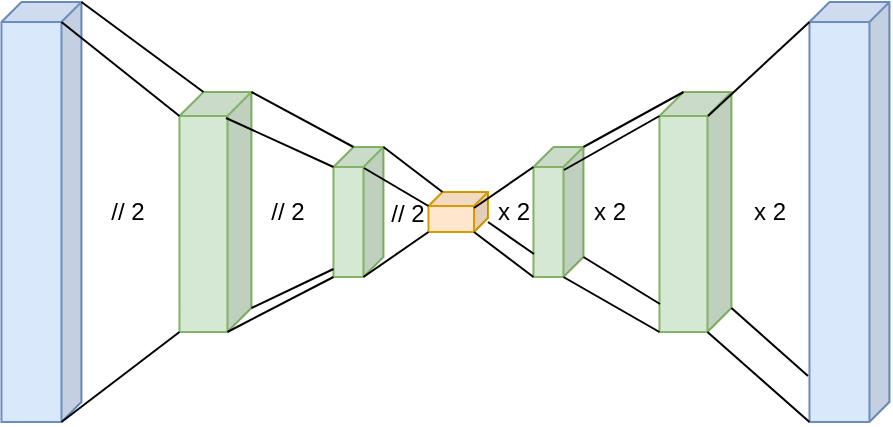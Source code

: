 <mxfile version="24.0.7" type="device">
  <diagram id="QJjx0-fPxzvcmYibJWj1" name="Page-1">
    <mxGraphModel dx="1706" dy="879" grid="1" gridSize="10" guides="1" tooltips="1" connect="1" arrows="1" fold="1" page="1" pageScale="1" pageWidth="827" pageHeight="583" math="0" shadow="0">
      <root>
        <mxCell id="0" />
        <mxCell id="1" parent="0" />
        <mxCell id="4f-DMQIj-ya-iA7LCkDa-11" value="" style="shape=cube;whiteSpace=wrap;html=1;boundedLbl=1;backgroundOutline=1;darkOpacity=0.05;darkOpacity2=0.1;size=10;direction=east;flipH=1;fillColor=#dae8fc;strokeColor=#6c8ebf;" parent="1" vertex="1">
          <mxGeometry x="166.73" y="110" width="40" height="210" as="geometry" />
        </mxCell>
        <mxCell id="4f-DMQIj-ya-iA7LCkDa-12" value="" style="shape=cube;whiteSpace=wrap;html=1;boundedLbl=1;backgroundOutline=1;darkOpacity=0.05;darkOpacity2=0.1;size=12;direction=east;flipH=1;fillColor=#d5e8d4;strokeColor=#82b366;" parent="1" vertex="1">
          <mxGeometry x="255.73" y="155" width="36" height="120" as="geometry" />
        </mxCell>
        <mxCell id="4f-DMQIj-ya-iA7LCkDa-15" value="" style="shape=cube;whiteSpace=wrap;html=1;boundedLbl=1;backgroundOutline=1;darkOpacity=0.05;darkOpacity2=0.1;size=10;direction=east;flipH=1;fillColor=#d5e8d4;strokeColor=#82b366;" parent="1" vertex="1">
          <mxGeometry x="332.73" y="182.5" width="25" height="65" as="geometry" />
        </mxCell>
        <mxCell id="4f-DMQIj-ya-iA7LCkDa-26" value="" style="shape=cube;whiteSpace=wrap;html=1;boundedLbl=1;backgroundOutline=1;darkOpacity=0.05;darkOpacity2=0.1;size=7;direction=east;flipH=1;fillColor=#ffe6cc;strokeColor=#d79b00;" parent="1" vertex="1">
          <mxGeometry x="380.23" y="205" width="29.77" height="20" as="geometry" />
        </mxCell>
        <mxCell id="q16qMvtAuAjUv3j_tnUs-21" value="// 2" style="text;html=1;strokeColor=none;fillColor=none;align=center;verticalAlign=middle;whiteSpace=wrap;rounded=0;dashed=1;dashPattern=1 1;" parent="1" vertex="1">
          <mxGeometry x="190" y="205" width="80" height="20" as="geometry" />
        </mxCell>
        <mxCell id="IOa2FOvhe7mpb5By5PjV-4" value="" style="endArrow=none;html=1;rounded=0;entryX=0;entryY=0;entryDx=36;entryDy=12;entryPerimeter=0;exitX=0;exitY=0;exitDx=0;exitDy=0;exitPerimeter=0;" edge="1" parent="1" target="4f-DMQIj-ya-iA7LCkDa-12">
          <mxGeometry width="50" height="50" relative="1" as="geometry">
            <mxPoint x="196.73" y="120" as="sourcePoint" />
            <mxPoint x="260.73" y="165" as="targetPoint" />
          </mxGeometry>
        </mxCell>
        <mxCell id="IOa2FOvhe7mpb5By5PjV-5" value="" style="endArrow=none;html=1;rounded=0;exitX=0;exitY=0;exitDx=0;exitDy=0;exitPerimeter=0;entryX=0;entryY=0;entryDx=15;entryDy=0;entryPerimeter=0;" edge="1" parent="1" source="4f-DMQIj-ya-iA7LCkDa-12" target="4f-DMQIj-ya-iA7LCkDa-15">
          <mxGeometry width="50" height="50" relative="1" as="geometry">
            <mxPoint x="20" y="300" as="sourcePoint" />
            <mxPoint x="70" y="250" as="targetPoint" />
          </mxGeometry>
        </mxCell>
        <mxCell id="IOa2FOvhe7mpb5By5PjV-6" value="" style="endArrow=none;html=1;rounded=0;entryX=1;entryY=1;entryDx=0;entryDy=0;entryPerimeter=0;exitX=0;exitY=0;exitDx=0;exitDy=200;exitPerimeter=0;" edge="1" parent="1" target="4f-DMQIj-ya-iA7LCkDa-12">
          <mxGeometry width="50" height="50" relative="1" as="geometry">
            <mxPoint x="196.73" y="320" as="sourcePoint" />
            <mxPoint x="245.73" y="285" as="targetPoint" />
          </mxGeometry>
        </mxCell>
        <mxCell id="IOa2FOvhe7mpb5By5PjV-7" value="" style="endArrow=none;html=1;rounded=0;exitX=0;exitY=0;exitDx=12;exitDy=120;exitPerimeter=0;entryX=1;entryY=1;entryDx=0;entryDy=0;entryPerimeter=0;" edge="1" parent="1" source="4f-DMQIj-ya-iA7LCkDa-12" target="4f-DMQIj-ya-iA7LCkDa-15">
          <mxGeometry width="50" height="50" relative="1" as="geometry">
            <mxPoint x="300.73" y="260" as="sourcePoint" />
            <mxPoint x="339" y="250" as="targetPoint" />
          </mxGeometry>
        </mxCell>
        <mxCell id="IOa2FOvhe7mpb5By5PjV-8" value="" style="endArrow=none;html=1;rounded=0;entryX=0;entryY=0;entryDx=24;entryDy=0;entryPerimeter=0;exitX=0;exitY=0;exitDx=0;exitDy=0;exitPerimeter=0;" edge="1" parent="1" source="4f-DMQIj-ya-iA7LCkDa-11" target="4f-DMQIj-ya-iA7LCkDa-12">
          <mxGeometry width="50" height="50" relative="1" as="geometry">
            <mxPoint x="216.73" y="100" as="sourcePoint" />
            <mxPoint x="276" y="150" as="targetPoint" />
          </mxGeometry>
        </mxCell>
        <mxCell id="IOa2FOvhe7mpb5By5PjV-9" value="" style="endArrow=none;html=1;rounded=0;entryX=0;entryY=0;entryDx=25;entryDy=10;entryPerimeter=0;" edge="1" parent="1" target="4f-DMQIj-ya-iA7LCkDa-15">
          <mxGeometry width="50" height="50" relative="1" as="geometry">
            <mxPoint x="279" y="168" as="sourcePoint" />
            <mxPoint x="330" y="190" as="targetPoint" />
          </mxGeometry>
        </mxCell>
        <mxCell id="IOa2FOvhe7mpb5By5PjV-10" value="// 2" style="text;html=1;strokeColor=none;fillColor=none;align=center;verticalAlign=middle;whiteSpace=wrap;rounded=0;dashed=1;dashPattern=1 1;" vertex="1" parent="1">
          <mxGeometry x="270" y="205" width="80" height="20" as="geometry" />
        </mxCell>
        <mxCell id="IOa2FOvhe7mpb5By5PjV-14" value="x 2" style="text;html=1;strokeColor=none;fillColor=none;align=center;verticalAlign=middle;whiteSpace=wrap;rounded=0;dashed=1;dashPattern=1 1;" vertex="1" parent="1">
          <mxGeometry x="431.44" y="205" width="80" height="20" as="geometry" />
        </mxCell>
        <mxCell id="IOa2FOvhe7mpb5By5PjV-15" value="x 2" style="text;html=1;strokeColor=none;fillColor=none;align=center;verticalAlign=middle;whiteSpace=wrap;rounded=0;dashed=1;dashPattern=1 1;" vertex="1" parent="1">
          <mxGeometry x="511.44" y="205" width="80" height="20" as="geometry" />
        </mxCell>
        <mxCell id="IOa2FOvhe7mpb5By5PjV-16" value="" style="shape=cube;whiteSpace=wrap;html=1;boundedLbl=1;backgroundOutline=1;darkOpacity=0.05;darkOpacity2=0.1;size=10;direction=east;flipH=1;fillColor=#d5e8d4;strokeColor=#82b366;" vertex="1" parent="1">
          <mxGeometry x="432.73" y="182.5" width="25" height="65" as="geometry" />
        </mxCell>
        <mxCell id="IOa2FOvhe7mpb5By5PjV-17" value="" style="shape=cube;whiteSpace=wrap;html=1;boundedLbl=1;backgroundOutline=1;darkOpacity=0.05;darkOpacity2=0.1;size=12;direction=east;flipH=1;fillColor=#d5e8d4;strokeColor=#82b366;" vertex="1" parent="1">
          <mxGeometry x="495.73" y="155" width="36" height="120" as="geometry" />
        </mxCell>
        <mxCell id="IOa2FOvhe7mpb5By5PjV-18" value="" style="shape=cube;whiteSpace=wrap;html=1;boundedLbl=1;backgroundOutline=1;darkOpacity=0.05;darkOpacity2=0.1;size=10;direction=east;flipH=1;fillColor=#dae8fc;strokeColor=#6c8ebf;" vertex="1" parent="1">
          <mxGeometry x="570.73" y="110" width="40" height="210" as="geometry" />
        </mxCell>
        <mxCell id="IOa2FOvhe7mpb5By5PjV-19" value="" style="endArrow=none;html=1;rounded=0;exitX=0;exitY=0;exitDx=0;exitDy=0;exitPerimeter=0;entryX=0;entryY=0;entryDx=22.77;entryDy=0;entryPerimeter=0;" edge="1" parent="1" source="4f-DMQIj-ya-iA7LCkDa-15" target="4f-DMQIj-ya-iA7LCkDa-26">
          <mxGeometry width="50" height="50" relative="1" as="geometry">
            <mxPoint x="217" y="120" as="sourcePoint" />
            <mxPoint x="400" y="180" as="targetPoint" />
          </mxGeometry>
        </mxCell>
        <mxCell id="IOa2FOvhe7mpb5By5PjV-20" value="" style="endArrow=none;html=1;rounded=0;exitX=0;exitY=0;exitDx=0;exitDy=0;exitPerimeter=0;entryX=0;entryY=0;entryDx=29.77;entryDy=7;entryPerimeter=0;" edge="1" parent="1" target="4f-DMQIj-ya-iA7LCkDa-26">
          <mxGeometry width="50" height="50" relative="1" as="geometry">
            <mxPoint x="348" y="193" as="sourcePoint" />
            <mxPoint x="377" y="215" as="targetPoint" />
          </mxGeometry>
        </mxCell>
        <mxCell id="IOa2FOvhe7mpb5By5PjV-22" value="" style="endArrow=none;html=1;rounded=0;entryX=1;entryY=1;entryDx=0;entryDy=0;entryPerimeter=0;exitX=0;exitY=0;exitDx=10;exitDy=65;exitPerimeter=0;" edge="1" parent="1" source="4f-DMQIj-ya-iA7LCkDa-15" target="4f-DMQIj-ya-iA7LCkDa-26">
          <mxGeometry width="50" height="50" relative="1" as="geometry">
            <mxPoint x="360" y="240" as="sourcePoint" />
            <mxPoint x="385.73" y="248" as="targetPoint" />
          </mxGeometry>
        </mxCell>
        <mxCell id="IOa2FOvhe7mpb5By5PjV-23" value="" style="endArrow=none;html=1;rounded=0;entryX=1;entryY=1;entryDx=0;entryDy=0;entryPerimeter=0;exitX=0;exitY=0;exitDx=0;exitDy=108;exitPerimeter=0;" edge="1" parent="1" source="4f-DMQIj-ya-iA7LCkDa-12">
          <mxGeometry width="50" height="50" relative="1" as="geometry">
            <mxPoint x="292" y="260" as="sourcePoint" />
            <mxPoint x="332.73" y="243.5" as="targetPoint" />
          </mxGeometry>
        </mxCell>
        <mxCell id="IOa2FOvhe7mpb5By5PjV-24" value="" style="endArrow=none;html=1;rounded=0;entryX=0;entryY=0;entryDx=25;entryDy=10;entryPerimeter=0;" edge="1" parent="1" target="IOa2FOvhe7mpb5By5PjV-16">
          <mxGeometry width="50" height="50" relative="1" as="geometry">
            <mxPoint x="403" y="213" as="sourcePoint" />
            <mxPoint x="460.73" y="145.5" as="targetPoint" />
          </mxGeometry>
        </mxCell>
        <mxCell id="IOa2FOvhe7mpb5By5PjV-26" value="" style="endArrow=none;html=1;rounded=0;entryX=1;entryY=1;entryDx=0;entryDy=0;entryPerimeter=0;exitX=0;exitY=0;exitDx=7;exitDy=20;exitPerimeter=0;" edge="1" parent="1" source="4f-DMQIj-ya-iA7LCkDa-26" target="IOa2FOvhe7mpb5By5PjV-16">
          <mxGeometry width="50" height="50" relative="1" as="geometry">
            <mxPoint x="413" y="223" as="sourcePoint" />
            <mxPoint x="443" y="203" as="targetPoint" />
          </mxGeometry>
        </mxCell>
        <mxCell id="IOa2FOvhe7mpb5By5PjV-27" value="" style="endArrow=none;html=1;rounded=0;entryX=1;entryY=1;entryDx=0;entryDy=0;entryPerimeter=0;exitX=0;exitY=0;exitDx=10;exitDy=65;exitPerimeter=0;" edge="1" parent="1" source="IOa2FOvhe7mpb5By5PjV-16" target="IOa2FOvhe7mpb5By5PjV-17">
          <mxGeometry width="50" height="50" relative="1" as="geometry">
            <mxPoint x="413" y="223" as="sourcePoint" />
            <mxPoint x="443" y="203" as="targetPoint" />
          </mxGeometry>
        </mxCell>
        <mxCell id="IOa2FOvhe7mpb5By5PjV-28" value="" style="endArrow=none;html=1;rounded=0;entryX=1;entryY=1;entryDx=0;entryDy=0;entryPerimeter=0;exitX=0;exitY=0;exitDx=12;exitDy=120;exitPerimeter=0;" edge="1" parent="1" source="IOa2FOvhe7mpb5By5PjV-17" target="IOa2FOvhe7mpb5By5PjV-18">
          <mxGeometry width="50" height="50" relative="1" as="geometry">
            <mxPoint x="458" y="258" as="sourcePoint" />
            <mxPoint x="506" y="285" as="targetPoint" />
          </mxGeometry>
        </mxCell>
        <mxCell id="IOa2FOvhe7mpb5By5PjV-29" value="" style="endArrow=none;html=1;rounded=0;entryX=0;entryY=0;entryDx=36;entryDy=12;entryPerimeter=0;" edge="1" parent="1" target="IOa2FOvhe7mpb5By5PjV-17">
          <mxGeometry width="50" height="50" relative="1" as="geometry">
            <mxPoint x="448" y="194" as="sourcePoint" />
            <mxPoint x="481" y="167" as="targetPoint" />
          </mxGeometry>
        </mxCell>
        <mxCell id="IOa2FOvhe7mpb5By5PjV-31" value="" style="endArrow=none;html=1;rounded=0;entryX=0;entryY=0;entryDx=40;entryDy=10;entryPerimeter=0;" edge="1" parent="1" target="IOa2FOvhe7mpb5By5PjV-18">
          <mxGeometry width="50" height="50" relative="1" as="geometry">
            <mxPoint x="520" y="167" as="sourcePoint" />
            <mxPoint x="568" y="140" as="targetPoint" />
          </mxGeometry>
        </mxCell>
        <mxCell id="IOa2FOvhe7mpb5By5PjV-32" value="" style="endArrow=none;html=1;rounded=0;entryX=0;entryY=0;entryDx=24;entryDy=0;entryPerimeter=0;exitX=0;exitY=0;exitDx=0;exitDy=0;exitPerimeter=0;" edge="1" parent="1" source="IOa2FOvhe7mpb5By5PjV-16" target="IOa2FOvhe7mpb5By5PjV-17">
          <mxGeometry width="50" height="50" relative="1" as="geometry">
            <mxPoint x="458" y="204" as="sourcePoint" />
            <mxPoint x="506" y="177" as="targetPoint" />
          </mxGeometry>
        </mxCell>
        <mxCell id="IOa2FOvhe7mpb5By5PjV-33" value="" style="endArrow=none;html=1;rounded=0;entryX=1.018;entryY=0.905;entryDx=0;entryDy=0;entryPerimeter=0;exitX=0;exitY=0;exitDx=0;exitDy=108;exitPerimeter=0;" edge="1" parent="1" source="IOa2FOvhe7mpb5By5PjV-17">
          <mxGeometry width="50" height="50" relative="1" as="geometry">
            <mxPoint x="531.73" y="260" as="sourcePoint" />
            <mxPoint x="570.01" y="297.05" as="targetPoint" />
          </mxGeometry>
        </mxCell>
        <mxCell id="IOa2FOvhe7mpb5By5PjV-34" value="" style="endArrow=none;html=1;rounded=0;exitX=0;exitY=0;exitDx=0;exitDy=55;exitPerimeter=0;" edge="1" parent="1" source="IOa2FOvhe7mpb5By5PjV-16">
          <mxGeometry width="50" height="50" relative="1" as="geometry">
            <mxPoint x="463.73" y="238.5" as="sourcePoint" />
            <mxPoint x="496" y="261" as="targetPoint" />
          </mxGeometry>
        </mxCell>
        <mxCell id="IOa2FOvhe7mpb5By5PjV-36" value="" style="endArrow=none;html=1;rounded=0;entryX=1;entryY=1;entryDx=0;entryDy=0;entryPerimeter=0;" edge="1" parent="1">
          <mxGeometry width="50" height="50" relative="1" as="geometry">
            <mxPoint x="410" y="220" as="sourcePoint" />
            <mxPoint x="433" y="236" as="targetPoint" />
          </mxGeometry>
        </mxCell>
        <mxCell id="IOa2FOvhe7mpb5By5PjV-37" value="x 2" style="text;html=1;strokeColor=none;fillColor=none;align=center;verticalAlign=middle;whiteSpace=wrap;rounded=0;dashed=1;dashPattern=1 1;" vertex="1" parent="1">
          <mxGeometry x="383.44" y="205" width="80" height="20" as="geometry" />
        </mxCell>
        <mxCell id="IOa2FOvhe7mpb5By5PjV-38" value="// 2" style="text;html=1;strokeColor=none;fillColor=none;align=center;verticalAlign=middle;whiteSpace=wrap;rounded=0;dashed=1;dashPattern=1 1;" vertex="1" parent="1">
          <mxGeometry x="330" y="206" width="80" height="20" as="geometry" />
        </mxCell>
      </root>
    </mxGraphModel>
  </diagram>
</mxfile>
